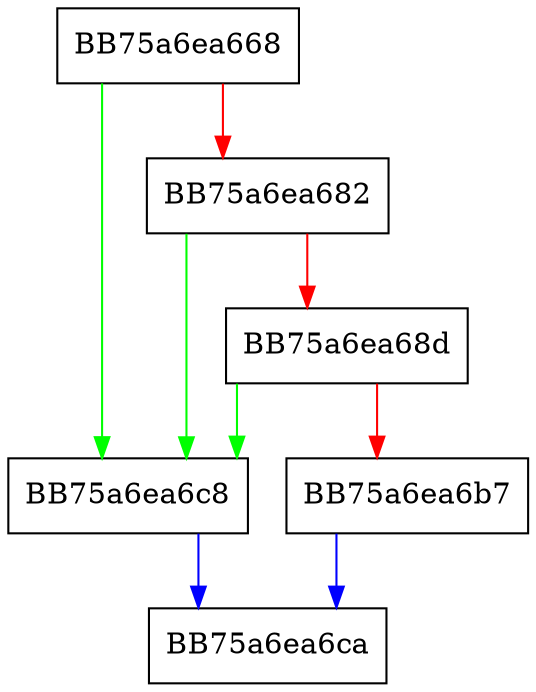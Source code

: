 digraph InitWorker {
  node [shape="box"];
  graph [splines=ortho];
  BB75a6ea668 -> BB75a6ea6c8 [color="green"];
  BB75a6ea668 -> BB75a6ea682 [color="red"];
  BB75a6ea682 -> BB75a6ea6c8 [color="green"];
  BB75a6ea682 -> BB75a6ea68d [color="red"];
  BB75a6ea68d -> BB75a6ea6c8 [color="green"];
  BB75a6ea68d -> BB75a6ea6b7 [color="red"];
  BB75a6ea6b7 -> BB75a6ea6ca [color="blue"];
  BB75a6ea6c8 -> BB75a6ea6ca [color="blue"];
}